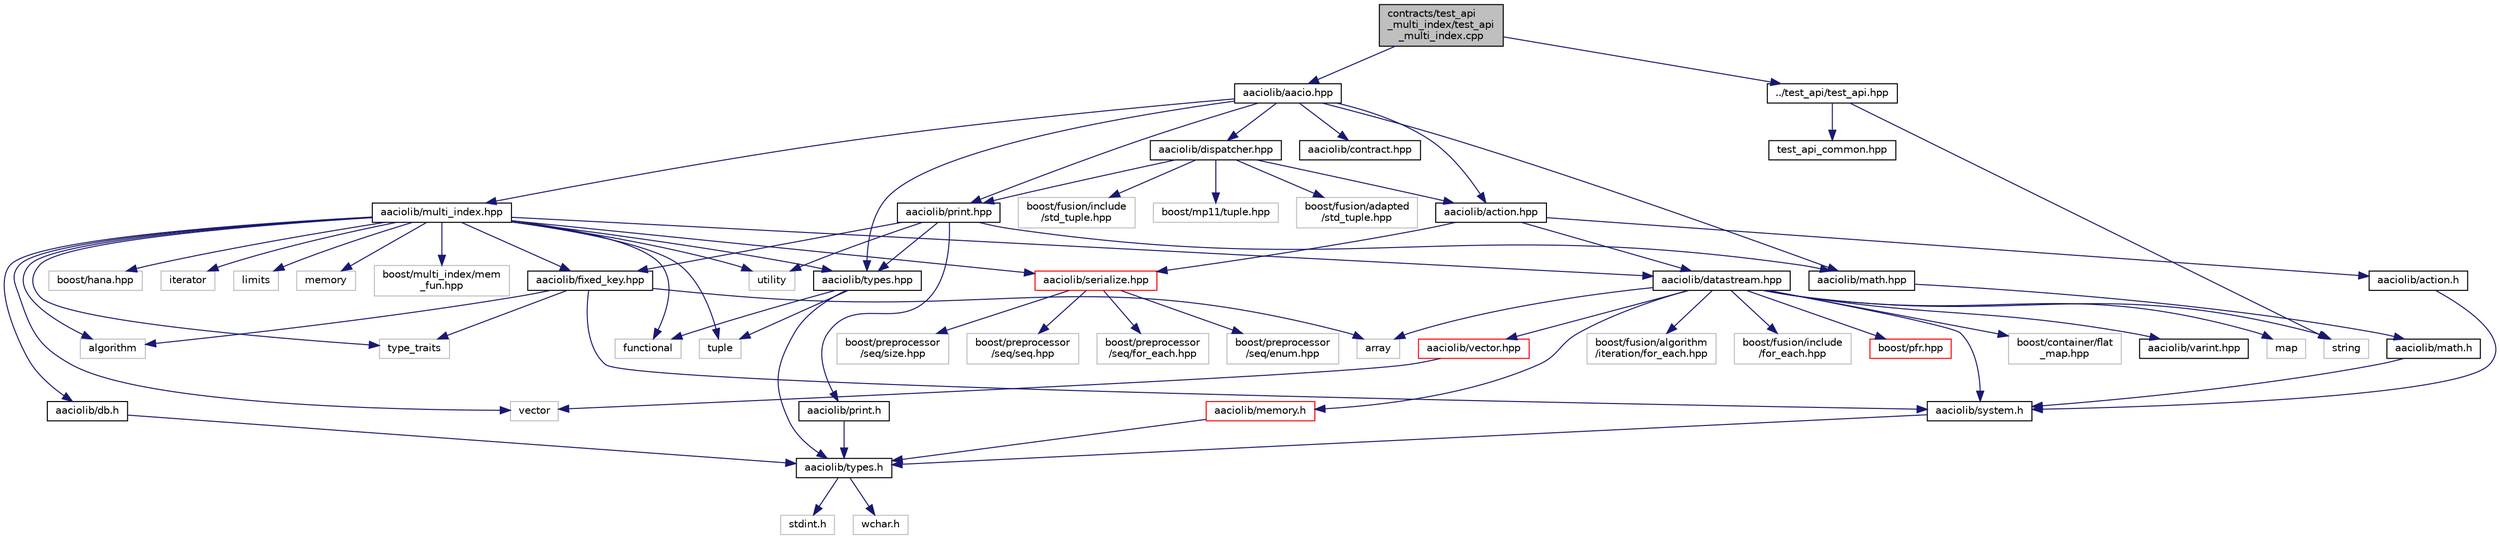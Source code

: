 digraph "contracts/test_api_multi_index/test_api_multi_index.cpp"
{
  edge [fontname="Helvetica",fontsize="10",labelfontname="Helvetica",labelfontsize="10"];
  node [fontname="Helvetica",fontsize="10",shape=record];
  Node0 [label="contracts/test_api\l_multi_index/test_api\l_multi_index.cpp",height=0.2,width=0.4,color="black", fillcolor="grey75", style="filled", fontcolor="black"];
  Node0 -> Node1 [color="midnightblue",fontsize="10",style="solid",fontname="Helvetica"];
  Node1 [label="aaciolib/aacio.hpp",height=0.2,width=0.4,color="black", fillcolor="white", style="filled",URL="$aacio_8hpp.html"];
  Node1 -> Node2 [color="midnightblue",fontsize="10",style="solid",fontname="Helvetica"];
  Node2 [label="aaciolib/types.hpp",height=0.2,width=0.4,color="black", fillcolor="white", style="filled",URL="$contracts_2aaciolib_2types_8hpp.html"];
  Node2 -> Node3 [color="midnightblue",fontsize="10",style="solid",fontname="Helvetica"];
  Node3 [label="aaciolib/types.h",height=0.2,width=0.4,color="black", fillcolor="white", style="filled",URL="$contracts_2aaciolib_2types_8h.html"];
  Node3 -> Node4 [color="midnightblue",fontsize="10",style="solid",fontname="Helvetica"];
  Node4 [label="stdint.h",height=0.2,width=0.4,color="grey75", fillcolor="white", style="filled"];
  Node3 -> Node5 [color="midnightblue",fontsize="10",style="solid",fontname="Helvetica"];
  Node5 [label="wchar.h",height=0.2,width=0.4,color="grey75", fillcolor="white", style="filled"];
  Node2 -> Node6 [color="midnightblue",fontsize="10",style="solid",fontname="Helvetica"];
  Node6 [label="functional",height=0.2,width=0.4,color="grey75", fillcolor="white", style="filled"];
  Node2 -> Node7 [color="midnightblue",fontsize="10",style="solid",fontname="Helvetica"];
  Node7 [label="tuple",height=0.2,width=0.4,color="grey75", fillcolor="white", style="filled"];
  Node1 -> Node8 [color="midnightblue",fontsize="10",style="solid",fontname="Helvetica"];
  Node8 [label="aaciolib/action.hpp",height=0.2,width=0.4,color="black", fillcolor="white", style="filled",URL="$action_8hpp.html"];
  Node8 -> Node9 [color="midnightblue",fontsize="10",style="solid",fontname="Helvetica"];
  Node9 [label="aaciolib/action.h",height=0.2,width=0.4,color="black", fillcolor="white", style="filled",URL="$action_8h.html"];
  Node9 -> Node10 [color="midnightblue",fontsize="10",style="solid",fontname="Helvetica"];
  Node10 [label="aaciolib/system.h",height=0.2,width=0.4,color="black", fillcolor="white", style="filled",URL="$system_8h.html"];
  Node10 -> Node3 [color="midnightblue",fontsize="10",style="solid",fontname="Helvetica"];
  Node8 -> Node11 [color="midnightblue",fontsize="10",style="solid",fontname="Helvetica"];
  Node11 [label="aaciolib/datastream.hpp",height=0.2,width=0.4,color="black", fillcolor="white", style="filled",URL="$contracts_2aaciolib_2datastream_8hpp_source.html"];
  Node11 -> Node10 [color="midnightblue",fontsize="10",style="solid",fontname="Helvetica"];
  Node11 -> Node12 [color="midnightblue",fontsize="10",style="solid",fontname="Helvetica"];
  Node12 [label="aaciolib/memory.h",height=0.2,width=0.4,color="red", fillcolor="white", style="filled",URL="$aaciolib_2memory_8h.html"];
  Node12 -> Node3 [color="midnightblue",fontsize="10",style="solid",fontname="Helvetica"];
  Node11 -> Node14 [color="midnightblue",fontsize="10",style="solid",fontname="Helvetica"];
  Node14 [label="aaciolib/vector.hpp",height=0.2,width=0.4,color="red", fillcolor="white", style="filled",URL="$contracts_2aaciolib_2vector_8hpp_source.html"];
  Node14 -> Node29 [color="midnightblue",fontsize="10",style="solid",fontname="Helvetica"];
  Node29 [label="vector",height=0.2,width=0.4,color="grey75", fillcolor="white", style="filled"];
  Node11 -> Node30 [color="midnightblue",fontsize="10",style="solid",fontname="Helvetica"];
  Node30 [label="boost/container/flat\l_map.hpp",height=0.2,width=0.4,color="grey75", fillcolor="white", style="filled"];
  Node11 -> Node31 [color="midnightblue",fontsize="10",style="solid",fontname="Helvetica"];
  Node31 [label="aaciolib/varint.hpp",height=0.2,width=0.4,color="black", fillcolor="white", style="filled",URL="$contracts_2aaciolib_2varint_8hpp.html"];
  Node11 -> Node21 [color="midnightblue",fontsize="10",style="solid",fontname="Helvetica"];
  Node21 [label="array",height=0.2,width=0.4,color="grey75", fillcolor="white", style="filled"];
  Node11 -> Node32 [color="midnightblue",fontsize="10",style="solid",fontname="Helvetica"];
  Node32 [label="map",height=0.2,width=0.4,color="grey75", fillcolor="white", style="filled"];
  Node11 -> Node33 [color="midnightblue",fontsize="10",style="solid",fontname="Helvetica"];
  Node33 [label="string",height=0.2,width=0.4,color="grey75", fillcolor="white", style="filled"];
  Node11 -> Node34 [color="midnightblue",fontsize="10",style="solid",fontname="Helvetica"];
  Node34 [label="boost/fusion/algorithm\l/iteration/for_each.hpp",height=0.2,width=0.4,color="grey75", fillcolor="white", style="filled"];
  Node11 -> Node35 [color="midnightblue",fontsize="10",style="solid",fontname="Helvetica"];
  Node35 [label="boost/fusion/include\l/for_each.hpp",height=0.2,width=0.4,color="grey75", fillcolor="white", style="filled"];
  Node11 -> Node36 [color="midnightblue",fontsize="10",style="solid",fontname="Helvetica"];
  Node36 [label="boost/pfr.hpp",height=0.2,width=0.4,color="red", fillcolor="white", style="filled",URL="$pfr_8hpp.html"];
  Node8 -> Node68 [color="midnightblue",fontsize="10",style="solid",fontname="Helvetica"];
  Node68 [label="aaciolib/serialize.hpp",height=0.2,width=0.4,color="red", fillcolor="white", style="filled",URL="$serialize_8hpp_source.html"];
  Node68 -> Node69 [color="midnightblue",fontsize="10",style="solid",fontname="Helvetica"];
  Node69 [label="boost/preprocessor\l/seq/for_each.hpp",height=0.2,width=0.4,color="grey75", fillcolor="white", style="filled"];
  Node68 -> Node70 [color="midnightblue",fontsize="10",style="solid",fontname="Helvetica"];
  Node70 [label="boost/preprocessor\l/seq/enum.hpp",height=0.2,width=0.4,color="grey75", fillcolor="white", style="filled"];
  Node68 -> Node71 [color="midnightblue",fontsize="10",style="solid",fontname="Helvetica"];
  Node71 [label="boost/preprocessor\l/seq/size.hpp",height=0.2,width=0.4,color="grey75", fillcolor="white", style="filled"];
  Node68 -> Node72 [color="midnightblue",fontsize="10",style="solid",fontname="Helvetica"];
  Node72 [label="boost/preprocessor\l/seq/seq.hpp",height=0.2,width=0.4,color="grey75", fillcolor="white", style="filled"];
  Node1 -> Node16 [color="midnightblue",fontsize="10",style="solid",fontname="Helvetica"];
  Node16 [label="aaciolib/print.hpp",height=0.2,width=0.4,color="black", fillcolor="white", style="filled",URL="$print_8hpp.html"];
  Node16 -> Node17 [color="midnightblue",fontsize="10",style="solid",fontname="Helvetica"];
  Node17 [label="aaciolib/print.h",height=0.2,width=0.4,color="black", fillcolor="white", style="filled",URL="$print_8h.html"];
  Node17 -> Node3 [color="midnightblue",fontsize="10",style="solid",fontname="Helvetica"];
  Node16 -> Node2 [color="midnightblue",fontsize="10",style="solid",fontname="Helvetica"];
  Node16 -> Node18 [color="midnightblue",fontsize="10",style="solid",fontname="Helvetica"];
  Node18 [label="aaciolib/math.hpp",height=0.2,width=0.4,color="black", fillcolor="white", style="filled",URL="$math_8hpp.html"];
  Node18 -> Node19 [color="midnightblue",fontsize="10",style="solid",fontname="Helvetica"];
  Node19 [label="aaciolib/math.h",height=0.2,width=0.4,color="black", fillcolor="white", style="filled",URL="$aaciolib_2math_8h.html"];
  Node19 -> Node10 [color="midnightblue",fontsize="10",style="solid",fontname="Helvetica"];
  Node16 -> Node20 [color="midnightblue",fontsize="10",style="solid",fontname="Helvetica"];
  Node20 [label="aaciolib/fixed_key.hpp",height=0.2,width=0.4,color="black", fillcolor="white", style="filled",URL="$contracts_2aaciolib_2fixed__key_8hpp.html"];
  Node20 -> Node21 [color="midnightblue",fontsize="10",style="solid",fontname="Helvetica"];
  Node20 -> Node22 [color="midnightblue",fontsize="10",style="solid",fontname="Helvetica"];
  Node22 [label="algorithm",height=0.2,width=0.4,color="grey75", fillcolor="white", style="filled"];
  Node20 -> Node23 [color="midnightblue",fontsize="10",style="solid",fontname="Helvetica"];
  Node23 [label="type_traits",height=0.2,width=0.4,color="grey75", fillcolor="white", style="filled"];
  Node20 -> Node10 [color="midnightblue",fontsize="10",style="solid",fontname="Helvetica"];
  Node16 -> Node24 [color="midnightblue",fontsize="10",style="solid",fontname="Helvetica"];
  Node24 [label="utility",height=0.2,width=0.4,color="grey75", fillcolor="white", style="filled"];
  Node1 -> Node18 [color="midnightblue",fontsize="10",style="solid",fontname="Helvetica"];
  Node1 -> Node74 [color="midnightblue",fontsize="10",style="solid",fontname="Helvetica"];
  Node74 [label="aaciolib/multi_index.hpp",height=0.2,width=0.4,color="black", fillcolor="white", style="filled",URL="$multi__index_8hpp.html"];
  Node74 -> Node29 [color="midnightblue",fontsize="10",style="solid",fontname="Helvetica"];
  Node74 -> Node7 [color="midnightblue",fontsize="10",style="solid",fontname="Helvetica"];
  Node74 -> Node75 [color="midnightblue",fontsize="10",style="solid",fontname="Helvetica"];
  Node75 [label="boost/hana.hpp",height=0.2,width=0.4,color="grey75", fillcolor="white", style="filled"];
  Node74 -> Node6 [color="midnightblue",fontsize="10",style="solid",fontname="Helvetica"];
  Node74 -> Node24 [color="midnightblue",fontsize="10",style="solid",fontname="Helvetica"];
  Node74 -> Node23 [color="midnightblue",fontsize="10",style="solid",fontname="Helvetica"];
  Node74 -> Node27 [color="midnightblue",fontsize="10",style="solid",fontname="Helvetica"];
  Node27 [label="iterator",height=0.2,width=0.4,color="grey75", fillcolor="white", style="filled"];
  Node74 -> Node76 [color="midnightblue",fontsize="10",style="solid",fontname="Helvetica"];
  Node76 [label="limits",height=0.2,width=0.4,color="grey75", fillcolor="white", style="filled"];
  Node74 -> Node22 [color="midnightblue",fontsize="10",style="solid",fontname="Helvetica"];
  Node74 -> Node28 [color="midnightblue",fontsize="10",style="solid",fontname="Helvetica"];
  Node28 [label="memory",height=0.2,width=0.4,color="grey75", fillcolor="white", style="filled"];
  Node74 -> Node77 [color="midnightblue",fontsize="10",style="solid",fontname="Helvetica"];
  Node77 [label="boost/multi_index/mem\l_fun.hpp",height=0.2,width=0.4,color="grey75", fillcolor="white", style="filled"];
  Node74 -> Node2 [color="midnightblue",fontsize="10",style="solid",fontname="Helvetica"];
  Node74 -> Node68 [color="midnightblue",fontsize="10",style="solid",fontname="Helvetica"];
  Node74 -> Node11 [color="midnightblue",fontsize="10",style="solid",fontname="Helvetica"];
  Node74 -> Node78 [color="midnightblue",fontsize="10",style="solid",fontname="Helvetica"];
  Node78 [label="aaciolib/db.h",height=0.2,width=0.4,color="black", fillcolor="white", style="filled",URL="$db_8h.html",tooltip="Defines C API for interfacing with blockchain database. "];
  Node78 -> Node3 [color="midnightblue",fontsize="10",style="solid",fontname="Helvetica"];
  Node74 -> Node20 [color="midnightblue",fontsize="10",style="solid",fontname="Helvetica"];
  Node1 -> Node79 [color="midnightblue",fontsize="10",style="solid",fontname="Helvetica"];
  Node79 [label="aaciolib/dispatcher.hpp",height=0.2,width=0.4,color="black", fillcolor="white", style="filled",URL="$dispatcher_8hpp_source.html"];
  Node79 -> Node16 [color="midnightblue",fontsize="10",style="solid",fontname="Helvetica"];
  Node79 -> Node8 [color="midnightblue",fontsize="10",style="solid",fontname="Helvetica"];
  Node79 -> Node80 [color="midnightblue",fontsize="10",style="solid",fontname="Helvetica"];
  Node80 [label="boost/fusion/adapted\l/std_tuple.hpp",height=0.2,width=0.4,color="grey75", fillcolor="white", style="filled"];
  Node79 -> Node81 [color="midnightblue",fontsize="10",style="solid",fontname="Helvetica"];
  Node81 [label="boost/fusion/include\l/std_tuple.hpp",height=0.2,width=0.4,color="grey75", fillcolor="white", style="filled"];
  Node79 -> Node82 [color="midnightblue",fontsize="10",style="solid",fontname="Helvetica"];
  Node82 [label="boost/mp11/tuple.hpp",height=0.2,width=0.4,color="grey75", fillcolor="white", style="filled"];
  Node1 -> Node83 [color="midnightblue",fontsize="10",style="solid",fontname="Helvetica"];
  Node83 [label="aaciolib/contract.hpp",height=0.2,width=0.4,color="black", fillcolor="white", style="filled",URL="$contract_8hpp_source.html"];
  Node0 -> Node84 [color="midnightblue",fontsize="10",style="solid",fontname="Helvetica"];
  Node84 [label="../test_api/test_api.hpp",height=0.2,width=0.4,color="black", fillcolor="white", style="filled",URL="$test__api_8hpp.html"];
  Node84 -> Node85 [color="midnightblue",fontsize="10",style="solid",fontname="Helvetica"];
  Node85 [label="test_api_common.hpp",height=0.2,width=0.4,color="black", fillcolor="white", style="filled",URL="$test__api__common_8hpp.html"];
  Node84 -> Node33 [color="midnightblue",fontsize="10",style="solid",fontname="Helvetica"];
}
